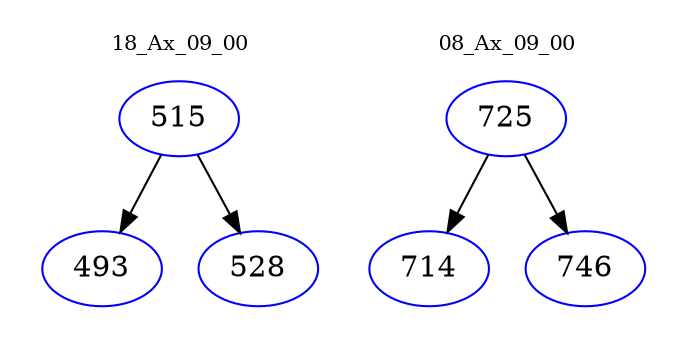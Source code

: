 digraph{
subgraph cluster_0 {
color = white
label = "18_Ax_09_00";
fontsize=10;
T0_515 [label="515", color="blue"]
T0_515 -> T0_493 [color="black"]
T0_493 [label="493", color="blue"]
T0_515 -> T0_528 [color="black"]
T0_528 [label="528", color="blue"]
}
subgraph cluster_1 {
color = white
label = "08_Ax_09_00";
fontsize=10;
T1_725 [label="725", color="blue"]
T1_725 -> T1_714 [color="black"]
T1_714 [label="714", color="blue"]
T1_725 -> T1_746 [color="black"]
T1_746 [label="746", color="blue"]
}
}
